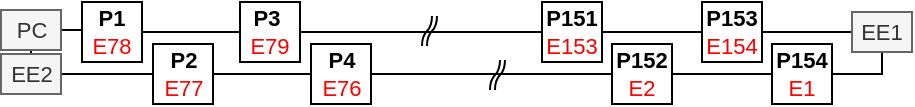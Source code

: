 <mxfile version="20.2.3" type="device"><diagram id="upJT3V4Ox73UgRlLhQBV" name="Seite-1"><mxGraphModel dx="569" dy="343" grid="1" gridSize="10" guides="1" tooltips="1" connect="1" arrows="1" fold="1" page="1" pageScale="1" pageWidth="827" pageHeight="1169" math="0" shadow="0"><root><mxCell id="0"/><mxCell id="1" parent="0"/><mxCell id="XBJ6raqNieaQBOJyGTDH-6" style="edgeStyle=orthogonalEdgeStyle;rounded=0;orthogonalLoop=1;jettySize=auto;html=1;exitX=1;exitY=0.5;exitDx=0;exitDy=0;entryX=0;entryY=0.5;entryDx=0;entryDy=0;fontSize=8;fontColor=#FF0000;endArrow=none;endFill=0;" parent="1" source="HwqWpzCGAWNhdxMHeSbv-1" target="HwqWpzCGAWNhdxMHeSbv-4" edge="1"><mxGeometry relative="1" as="geometry"/></mxCell><mxCell id="HwqWpzCGAWNhdxMHeSbv-1" value="&lt;b&gt;P1&lt;br style=&quot;font-size: 11px;&quot;&gt;&lt;/b&gt;&lt;font color=&quot;#ff0000&quot; style=&quot;font-size: 11px;&quot;&gt;E78&lt;/font&gt;" style="rounded=0;whiteSpace=wrap;html=1;fontSize=11;align=center;" parent="1" vertex="1"><mxGeometry x="160" y="415" width="30" height="30" as="geometry"/></mxCell><mxCell id="XBJ6raqNieaQBOJyGTDH-11" style="edgeStyle=orthogonalEdgeStyle;rounded=0;orthogonalLoop=1;jettySize=auto;html=1;exitX=0;exitY=0.5;exitDx=0;exitDy=0;entryX=1;entryY=0.5;entryDx=0;entryDy=0;fontSize=11;fontColor=#FF0000;endArrow=none;endFill=0;" parent="1" source="HwqWpzCGAWNhdxMHeSbv-3" target="HwqWpzCGAWNhdxMHeSbv-8" edge="1"><mxGeometry relative="1" as="geometry"/></mxCell><mxCell id="HwqWpzCGAWNhdxMHeSbv-3" value="&lt;b&gt;P2&lt;br style=&quot;font-size: 11px;&quot;&gt;&lt;/b&gt;&lt;font color=&quot;#ff0000&quot; style=&quot;font-size: 11px;&quot;&gt;E77&lt;/font&gt;" style="rounded=0;whiteSpace=wrap;html=1;fontSize=11;" parent="1" vertex="1"><mxGeometry x="195.5" y="436" width="30" height="30" as="geometry"/></mxCell><mxCell id="XBJ6raqNieaQBOJyGTDH-7" style="edgeStyle=orthogonalEdgeStyle;rounded=0;orthogonalLoop=1;jettySize=auto;html=1;exitX=1;exitY=0.5;exitDx=0;exitDy=0;entryX=0;entryY=0.5;entryDx=0;entryDy=0;fontSize=8;fontColor=#FF0000;endArrow=none;endFill=0;startArrow=none;" parent="1" source="XBJ6raqNieaQBOJyGTDH-50" target="HwqWpzCGAWNhdxMHeSbv-6" edge="1"><mxGeometry relative="1" as="geometry"/></mxCell><mxCell id="HwqWpzCGAWNhdxMHeSbv-4" value="&lt;b&gt;P3&amp;nbsp;&lt;br style=&quot;font-size: 11px;&quot;&gt;&lt;/b&gt;&lt;font color=&quot;#ff0000&quot; style=&quot;font-size: 11px;&quot;&gt;E79&lt;/font&gt;" style="rounded=0;whiteSpace=wrap;html=1;fontSize=11;" parent="1" vertex="1"><mxGeometry x="239" y="415" width="30" height="30" as="geometry"/></mxCell><mxCell id="XBJ6raqNieaQBOJyGTDH-10" style="edgeStyle=orthogonalEdgeStyle;rounded=0;orthogonalLoop=1;jettySize=auto;html=1;fontSize=8;fontColor=#FF0000;endArrow=none;endFill=0;" parent="1" source="HwqWpzCGAWNhdxMHeSbv-5" target="HwqWpzCGAWNhdxMHeSbv-3" edge="1"><mxGeometry relative="1" as="geometry"/></mxCell><mxCell id="HwqWpzCGAWNhdxMHeSbv-5" value="&lt;b&gt;P4&lt;br style=&quot;font-size: 11px;&quot;&gt;&lt;/b&gt;&lt;font color=&quot;#ff0000&quot; style=&quot;font-size: 11px;&quot;&gt;E76&lt;/font&gt;" style="rounded=0;whiteSpace=wrap;html=1;fontSize=11;" parent="1" vertex="1"><mxGeometry x="274.5" y="436" width="30" height="30" as="geometry"/></mxCell><mxCell id="XBJ6raqNieaQBOJyGTDH-8" style="edgeStyle=orthogonalEdgeStyle;rounded=0;orthogonalLoop=1;jettySize=auto;html=1;exitX=1;exitY=0.5;exitDx=0;exitDy=0;entryX=0;entryY=0.5;entryDx=0;entryDy=0;fontSize=8;fontColor=#FF0000;endArrow=none;endFill=0;" parent="1" source="HwqWpzCGAWNhdxMHeSbv-6" target="HwqWpzCGAWNhdxMHeSbv-10" edge="1"><mxGeometry relative="1" as="geometry"/></mxCell><mxCell id="HwqWpzCGAWNhdxMHeSbv-6" value="&lt;b&gt;P153 &lt;/b&gt;&lt;font color=&quot;#ff0000&quot; style=&quot;font-size: 11px;&quot;&gt;E154&lt;/font&gt;" style="rounded=0;whiteSpace=wrap;html=1;fontSize=11;" parent="1" vertex="1"><mxGeometry x="470" y="415" width="30" height="30" as="geometry"/></mxCell><mxCell id="XBJ6raqNieaQBOJyGTDH-9" style="edgeStyle=orthogonalEdgeStyle;rounded=0;orthogonalLoop=1;jettySize=auto;html=1;entryX=1;entryY=0.5;entryDx=0;entryDy=0;fontSize=8;fontColor=#FF0000;endArrow=none;endFill=0;" parent="1" source="HwqWpzCGAWNhdxMHeSbv-7" target="HwqWpzCGAWNhdxMHeSbv-5" edge="1"><mxGeometry relative="1" as="geometry"><mxPoint x="375" y="460" as="targetPoint"/></mxGeometry></mxCell><mxCell id="HwqWpzCGAWNhdxMHeSbv-7" value="&lt;b&gt;P152&lt;br style=&quot;font-size: 11px;&quot;&gt;&lt;/b&gt;&lt;font color=&quot;#ff0000&quot; style=&quot;font-size: 11px;&quot;&gt;E2&lt;/font&gt;" style="rounded=0;whiteSpace=wrap;html=1;fontSize=11;" parent="1" vertex="1"><mxGeometry x="425" y="436" width="30" height="30" as="geometry"/></mxCell><mxCell id="XBJ6raqNieaQBOJyGTDH-12" style="edgeStyle=orthogonalEdgeStyle;rounded=0;orthogonalLoop=1;jettySize=auto;html=1;exitX=0.5;exitY=0;exitDx=0;exitDy=0;entryX=0.5;entryY=1;entryDx=0;entryDy=0;fontSize=11;fontColor=#FF0000;endArrow=none;endFill=0;" parent="1" source="HwqWpzCGAWNhdxMHeSbv-8" target="HwqWpzCGAWNhdxMHeSbv-9" edge="1"><mxGeometry relative="1" as="geometry"/></mxCell><mxCell id="HwqWpzCGAWNhdxMHeSbv-8" value="EE2" style="rounded=0;whiteSpace=wrap;html=1;fontSize=11;fillColor=#f5f5f5;fontColor=#333333;strokeColor=#666666;" parent="1" vertex="1"><mxGeometry x="119.5" y="441" width="30" height="20" as="geometry"/></mxCell><mxCell id="XBJ6raqNieaQBOJyGTDH-5" style="edgeStyle=orthogonalEdgeStyle;rounded=0;orthogonalLoop=1;jettySize=auto;html=1;exitX=1;exitY=0.5;exitDx=0;exitDy=0;entryX=0;entryY=0.5;entryDx=0;entryDy=0;fontSize=11;fontColor=#FF0000;endArrow=none;endFill=0;" parent="1" source="HwqWpzCGAWNhdxMHeSbv-9" target="HwqWpzCGAWNhdxMHeSbv-1" edge="1"><mxGeometry relative="1" as="geometry"/></mxCell><mxCell id="HwqWpzCGAWNhdxMHeSbv-9" value="PC" style="rounded=0;whiteSpace=wrap;html=1;fontSize=11;fillColor=#f5f5f5;fontColor=#333333;strokeColor=#666666;" parent="1" vertex="1"><mxGeometry x="119.5" y="419" width="30" height="20" as="geometry"/></mxCell><mxCell id="XBJ6raqNieaQBOJyGTDH-53" style="edgeStyle=orthogonalEdgeStyle;rounded=0;orthogonalLoop=1;jettySize=auto;html=1;exitX=0.5;exitY=1;exitDx=0;exitDy=0;entryX=1;entryY=0.5;entryDx=0;entryDy=0;fontSize=9;fontColor=#FF0000;endArrow=none;endFill=0;strokeColor=#000000;strokeWidth=1;" parent="1" source="HwqWpzCGAWNhdxMHeSbv-10" target="XBJ6raqNieaQBOJyGTDH-52" edge="1"><mxGeometry relative="1" as="geometry"><Array as="points"><mxPoint x="560" y="451"/></Array></mxGeometry></mxCell><mxCell id="HwqWpzCGAWNhdxMHeSbv-10" value="EE1" style="rounded=0;whiteSpace=wrap;html=1;fontSize=11;fillColor=#f5f5f5;fontColor=#333333;strokeColor=#666666;" parent="1" vertex="1"><mxGeometry x="545" y="420" width="30" height="20" as="geometry"/></mxCell><mxCell id="XBJ6raqNieaQBOJyGTDH-18" value="" style="group;fillColor=none;fontSize=8;" parent="1" vertex="1" connectable="0"><mxGeometry x="330" y="422" width="7.5" height="10" as="geometry"/></mxCell><mxCell id="XBJ6raqNieaQBOJyGTDH-14" value="" style="endArrow=none;html=1;curved=1;fillColor=#dae8fc;strokeColor=#000000;strokeWidth=1;fontSize=8;" parent="XBJ6raqNieaQBOJyGTDH-18" edge="1"><mxGeometry width="50" height="50" relative="1" as="geometry"><mxPoint x="5" as="sourcePoint"/><mxPoint y="15" as="targetPoint"/><Array as="points"><mxPoint x="5"/><mxPoint x="5" y="5"/><mxPoint y="10"/></Array></mxGeometry></mxCell><mxCell id="XBJ6raqNieaQBOJyGTDH-17" value="" style="endArrow=none;html=1;curved=1;fillColor=#dae8fc;strokeColor=#000000;strokeWidth=1;fontSize=8;" parent="XBJ6raqNieaQBOJyGTDH-18" edge="1"><mxGeometry width="50" height="50" relative="1" as="geometry"><mxPoint x="7.5" as="sourcePoint"/><mxPoint x="2.5" y="15" as="targetPoint"/><Array as="points"><mxPoint x="7.5"/><mxPoint x="7.5" y="5"/><mxPoint x="2.5" y="10"/></Array></mxGeometry></mxCell><mxCell id="XBJ6raqNieaQBOJyGTDH-21" value="" style="group;fillColor=none;fontSize=8;" parent="1" vertex="1" connectable="0"><mxGeometry x="364" y="444" width="7.5" height="10" as="geometry"/></mxCell><mxCell id="XBJ6raqNieaQBOJyGTDH-22" value="" style="endArrow=none;html=1;curved=1;fillColor=#dae8fc;strokeColor=#000000;strokeWidth=1;fontSize=8;" parent="XBJ6raqNieaQBOJyGTDH-21" edge="1"><mxGeometry width="50" height="50" relative="1" as="geometry"><mxPoint x="5" as="sourcePoint"/><mxPoint y="15" as="targetPoint"/><Array as="points"><mxPoint x="5"/><mxPoint x="5" y="5"/><mxPoint y="10"/></Array></mxGeometry></mxCell><mxCell id="XBJ6raqNieaQBOJyGTDH-23" value="" style="endArrow=none;html=1;curved=1;fillColor=#dae8fc;strokeColor=#000000;strokeWidth=1;fontSize=8;" parent="XBJ6raqNieaQBOJyGTDH-21" edge="1"><mxGeometry width="50" height="50" relative="1" as="geometry"><mxPoint x="7.5" as="sourcePoint"/><mxPoint x="2.5" y="15" as="targetPoint"/><Array as="points"><mxPoint x="7.5"/><mxPoint x="7.5" y="5"/><mxPoint x="2.5" y="10"/></Array></mxGeometry></mxCell><mxCell id="XBJ6raqNieaQBOJyGTDH-50" value="&lt;b&gt;P151&lt;/b&gt;&lt;br style=&quot;font-size: 11px;&quot;&gt;&lt;font color=&quot;#ff0000&quot; style=&quot;font-size: 11px;&quot;&gt;E153&lt;/font&gt;" style="rounded=0;whiteSpace=wrap;html=1;fontSize=11;" parent="1" vertex="1"><mxGeometry x="390" y="415" width="30" height="30" as="geometry"/></mxCell><mxCell id="XBJ6raqNieaQBOJyGTDH-51" value="" style="edgeStyle=orthogonalEdgeStyle;rounded=0;orthogonalLoop=1;jettySize=auto;html=1;exitX=1;exitY=0.5;exitDx=0;exitDy=0;entryX=0;entryY=0.5;entryDx=0;entryDy=0;fontSize=8;fontColor=#FF0000;endArrow=none;endFill=0;" parent="1" source="HwqWpzCGAWNhdxMHeSbv-4" target="XBJ6raqNieaQBOJyGTDH-50" edge="1"><mxGeometry relative="1" as="geometry"><mxPoint x="260" y="430" as="sourcePoint"/><mxPoint x="350" y="430" as="targetPoint"/></mxGeometry></mxCell><mxCell id="XBJ6raqNieaQBOJyGTDH-54" style="edgeStyle=orthogonalEdgeStyle;rounded=0;orthogonalLoop=1;jettySize=auto;html=1;exitX=0;exitY=0.5;exitDx=0;exitDy=0;fontSize=8;fontColor=#FF0000;endArrow=none;endFill=0;strokeColor=#000000;strokeWidth=1;" parent="1" source="XBJ6raqNieaQBOJyGTDH-52" target="HwqWpzCGAWNhdxMHeSbv-7" edge="1"><mxGeometry relative="1" as="geometry"/></mxCell><mxCell id="XBJ6raqNieaQBOJyGTDH-52" value="&lt;b&gt;P154&lt;/b&gt;&lt;br style=&quot;font-size: 11px;&quot;&gt;&lt;font color=&quot;#ff0000&quot; style=&quot;font-size: 11px;&quot;&gt;E1&lt;/font&gt;" style="rounded=0;whiteSpace=wrap;html=1;fontSize=11;" parent="1" vertex="1"><mxGeometry x="505" y="436" width="30" height="30" as="geometry"/></mxCell></root></mxGraphModel></diagram></mxfile>